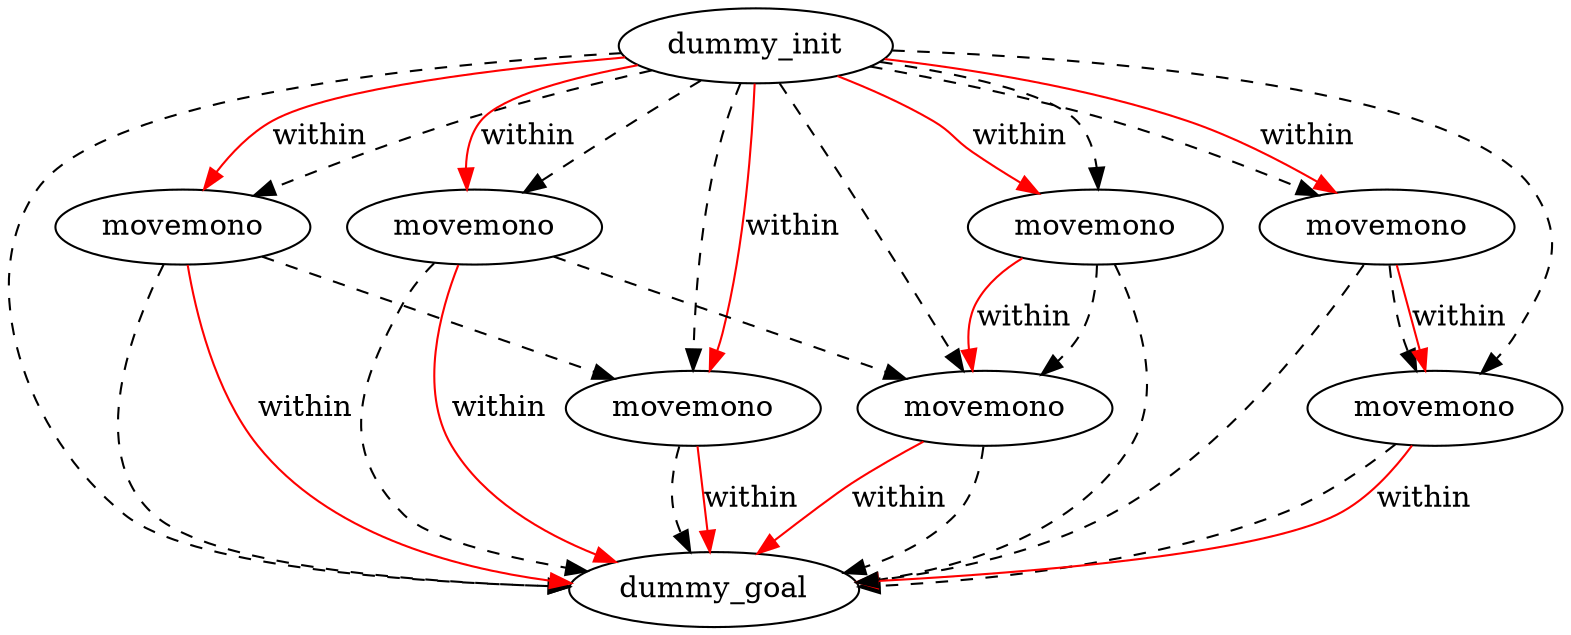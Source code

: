 digraph {
	"027c3026-4fe2-8a28-1a83-7a2ba22c468b" [label=dummy_init]
	"ebefeeb8-5780-9964-fbb7-ce92f2e31228" [label=dummy_goal]
	"64a8da03-0645-79c8-56c8-c80c22e11d85" [label=movemono]
	"3b142b23-dfb9-f1db-d8d2-0bb001414ba4" [label=movemono]
	"ac2e97b2-0c00-3f75-004f-1f843b2208ea" [label=movemono]
	"626876b6-7b0e-a5cd-1f1e-d5a94994d0ad" [label=movemono]
	"a8994d62-3a65-ceed-bbf2-bd4592521856" [label=movemono]
	"6b213da9-d7bd-bc43-03a7-2479c92357a7" [label=movemono]
	"9b1025a3-89f7-8cf7-c4a6-27f57cbef196" [label=movemono]
	"027c3026-4fe2-8a28-1a83-7a2ba22c468b" -> "ebefeeb8-5780-9964-fbb7-ce92f2e31228" [color=black style=dashed]
	"a8994d62-3a65-ceed-bbf2-bd4592521856" -> "626876b6-7b0e-a5cd-1f1e-d5a94994d0ad" [color=black style=dashed]
	"64a8da03-0645-79c8-56c8-c80c22e11d85" -> "ac2e97b2-0c00-3f75-004f-1f843b2208ea" [color=black style=dashed]
	"027c3026-4fe2-8a28-1a83-7a2ba22c468b" -> "3b142b23-dfb9-f1db-d8d2-0bb001414ba4" [color=black style=dashed]
	"6b213da9-d7bd-bc43-03a7-2479c92357a7" -> "ebefeeb8-5780-9964-fbb7-ce92f2e31228" [color=black style=dashed]
	"64a8da03-0645-79c8-56c8-c80c22e11d85" -> "ebefeeb8-5780-9964-fbb7-ce92f2e31228" [color=black style=dashed]
	"a8994d62-3a65-ceed-bbf2-bd4592521856" -> "ebefeeb8-5780-9964-fbb7-ce92f2e31228" [color=black style=dashed]
	"027c3026-4fe2-8a28-1a83-7a2ba22c468b" -> "626876b6-7b0e-a5cd-1f1e-d5a94994d0ad" [color=black style=dashed]
	"9b1025a3-89f7-8cf7-c4a6-27f57cbef196" -> "ebefeeb8-5780-9964-fbb7-ce92f2e31228" [color=black style=dashed]
	"027c3026-4fe2-8a28-1a83-7a2ba22c468b" -> "ac2e97b2-0c00-3f75-004f-1f843b2208ea" [color=black style=dashed]
	"3b142b23-dfb9-f1db-d8d2-0bb001414ba4" -> "ebefeeb8-5780-9964-fbb7-ce92f2e31228" [color=black style=dashed]
	"027c3026-4fe2-8a28-1a83-7a2ba22c468b" -> "6b213da9-d7bd-bc43-03a7-2479c92357a7" [color=black style=dashed]
	"027c3026-4fe2-8a28-1a83-7a2ba22c468b" -> "64a8da03-0645-79c8-56c8-c80c22e11d85" [color=black style=dashed]
	"626876b6-7b0e-a5cd-1f1e-d5a94994d0ad" -> "ebefeeb8-5780-9964-fbb7-ce92f2e31228" [color=black style=dashed]
	"027c3026-4fe2-8a28-1a83-7a2ba22c468b" -> "a8994d62-3a65-ceed-bbf2-bd4592521856" [color=black style=dashed]
	"9b1025a3-89f7-8cf7-c4a6-27f57cbef196" -> "6b213da9-d7bd-bc43-03a7-2479c92357a7" [color=black style=dashed]
	"3b142b23-dfb9-f1db-d8d2-0bb001414ba4" -> "626876b6-7b0e-a5cd-1f1e-d5a94994d0ad" [color=black style=dashed]
	"027c3026-4fe2-8a28-1a83-7a2ba22c468b" -> "9b1025a3-89f7-8cf7-c4a6-27f57cbef196" [color=black style=dashed]
	"ac2e97b2-0c00-3f75-004f-1f843b2208ea" -> "ebefeeb8-5780-9964-fbb7-ce92f2e31228" [color=black style=dashed]
	"626876b6-7b0e-a5cd-1f1e-d5a94994d0ad" -> "ebefeeb8-5780-9964-fbb7-ce92f2e31228" [label=within color=red]
	"ac2e97b2-0c00-3f75-004f-1f843b2208ea" -> "ebefeeb8-5780-9964-fbb7-ce92f2e31228" [label=within color=red]
	"64a8da03-0645-79c8-56c8-c80c22e11d85" -> "ebefeeb8-5780-9964-fbb7-ce92f2e31228" [label=within color=red]
	"9b1025a3-89f7-8cf7-c4a6-27f57cbef196" -> "6b213da9-d7bd-bc43-03a7-2479c92357a7" [label=within color=red]
	"027c3026-4fe2-8a28-1a83-7a2ba22c468b" -> "9b1025a3-89f7-8cf7-c4a6-27f57cbef196" [label=within color=red]
	"a8994d62-3a65-ceed-bbf2-bd4592521856" -> "626876b6-7b0e-a5cd-1f1e-d5a94994d0ad" [label=within color=red]
	"027c3026-4fe2-8a28-1a83-7a2ba22c468b" -> "ac2e97b2-0c00-3f75-004f-1f843b2208ea" [label=within color=red]
	"027c3026-4fe2-8a28-1a83-7a2ba22c468b" -> "3b142b23-dfb9-f1db-d8d2-0bb001414ba4" [label=within color=red]
	"027c3026-4fe2-8a28-1a83-7a2ba22c468b" -> "64a8da03-0645-79c8-56c8-c80c22e11d85" [label=within color=red]
	"6b213da9-d7bd-bc43-03a7-2479c92357a7" -> "ebefeeb8-5780-9964-fbb7-ce92f2e31228" [label=within color=red]
	"027c3026-4fe2-8a28-1a83-7a2ba22c468b" -> "a8994d62-3a65-ceed-bbf2-bd4592521856" [label=within color=red]
	"3b142b23-dfb9-f1db-d8d2-0bb001414ba4" -> "ebefeeb8-5780-9964-fbb7-ce92f2e31228" [label=within color=red]
}
